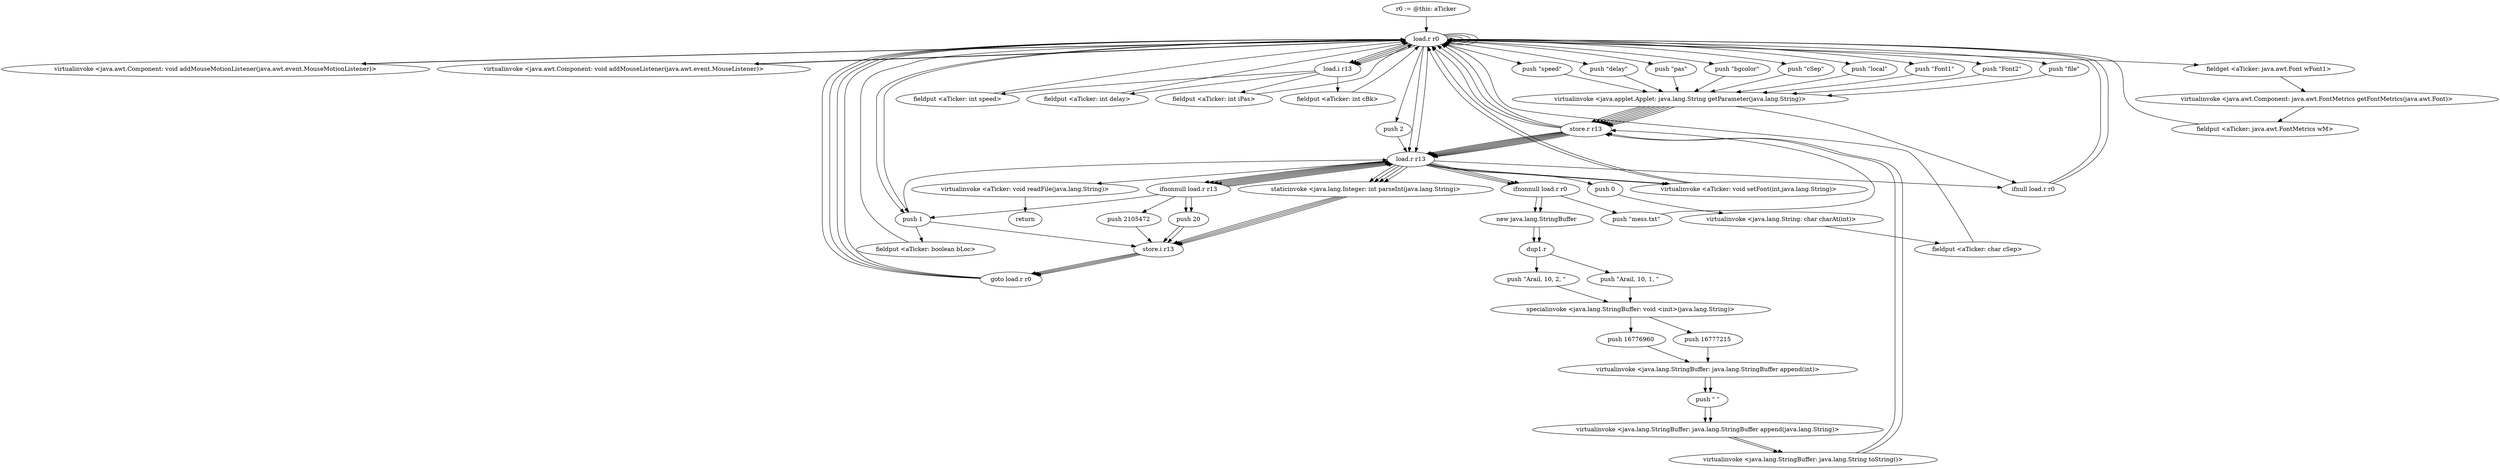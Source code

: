 digraph "" {
    "r0 := @this: aTicker"
    "load.r r0"
    "r0 := @this: aTicker"->"load.r r0";
    "load.r r0"->"load.r r0";
    "virtualinvoke <java.awt.Component: void addMouseMotionListener(java.awt.event.MouseMotionListener)>"
    "load.r r0"->"virtualinvoke <java.awt.Component: void addMouseMotionListener(java.awt.event.MouseMotionListener)>";
    "virtualinvoke <java.awt.Component: void addMouseMotionListener(java.awt.event.MouseMotionListener)>"->"load.r r0";
    "load.r r0"->"load.r r0";
    "virtualinvoke <java.awt.Component: void addMouseListener(java.awt.event.MouseListener)>"
    "load.r r0"->"virtualinvoke <java.awt.Component: void addMouseListener(java.awt.event.MouseListener)>";
    "virtualinvoke <java.awt.Component: void addMouseListener(java.awt.event.MouseListener)>"->"load.r r0";
    "push \"speed\""
    "load.r r0"->"push \"speed\"";
    "virtualinvoke <java.applet.Applet: java.lang.String getParameter(java.lang.String)>"
    "push \"speed\""->"virtualinvoke <java.applet.Applet: java.lang.String getParameter(java.lang.String)>";
    "store.r r13"
    "virtualinvoke <java.applet.Applet: java.lang.String getParameter(java.lang.String)>"->"store.r r13";
    "load.r r13"
    "store.r r13"->"load.r r13";
    "ifnonnull load.r r13"
    "load.r r13"->"ifnonnull load.r r13";
    "push 1"
    "ifnonnull load.r r13"->"push 1";
    "store.i r13"
    "push 1"->"store.i r13";
    "goto load.r r0"
    "store.i r13"->"goto load.r r0";
    "goto load.r r0"->"load.r r0";
    "load.i r13"
    "load.r r0"->"load.i r13";
    "fieldput <aTicker: int speed>"
    "load.i r13"->"fieldput <aTicker: int speed>";
    "fieldput <aTicker: int speed>"->"load.r r0";
    "push \"delay\""
    "load.r r0"->"push \"delay\"";
    "push \"delay\""->"virtualinvoke <java.applet.Applet: java.lang.String getParameter(java.lang.String)>";
    "virtualinvoke <java.applet.Applet: java.lang.String getParameter(java.lang.String)>"->"store.r r13";
    "store.r r13"->"load.r r13";
    "load.r r13"->"ifnonnull load.r r13";
    "push 20"
    "ifnonnull load.r r13"->"push 20";
    "push 20"->"store.i r13";
    "store.i r13"->"goto load.r r0";
    "goto load.r r0"->"load.r r0";
    "load.r r0"->"load.i r13";
    "fieldput <aTicker: int delay>"
    "load.i r13"->"fieldput <aTicker: int delay>";
    "fieldput <aTicker: int delay>"->"load.r r0";
    "push \"pas\""
    "load.r r0"->"push \"pas\"";
    "push \"pas\""->"virtualinvoke <java.applet.Applet: java.lang.String getParameter(java.lang.String)>";
    "virtualinvoke <java.applet.Applet: java.lang.String getParameter(java.lang.String)>"->"store.r r13";
    "store.r r13"->"load.r r13";
    "load.r r13"->"ifnonnull load.r r13";
    "ifnonnull load.r r13"->"push 20";
    "push 20"->"store.i r13";
    "store.i r13"->"goto load.r r0";
    "goto load.r r0"->"load.r r0";
    "load.r r0"->"load.i r13";
    "fieldput <aTicker: int iPas>"
    "load.i r13"->"fieldput <aTicker: int iPas>";
    "fieldput <aTicker: int iPas>"->"load.r r0";
    "push \"bgcolor\""
    "load.r r0"->"push \"bgcolor\"";
    "push \"bgcolor\""->"virtualinvoke <java.applet.Applet: java.lang.String getParameter(java.lang.String)>";
    "virtualinvoke <java.applet.Applet: java.lang.String getParameter(java.lang.String)>"->"store.r r13";
    "store.r r13"->"load.r r13";
    "load.r r13"->"ifnonnull load.r r13";
    "push 2105472"
    "ifnonnull load.r r13"->"push 2105472";
    "push 2105472"->"store.i r13";
    "store.i r13"->"goto load.r r0";
    "goto load.r r0"->"load.r r0";
    "load.r r0"->"load.i r13";
    "fieldput <aTicker: int cBk>"
    "load.i r13"->"fieldput <aTicker: int cBk>";
    "fieldput <aTicker: int cBk>"->"load.r r0";
    "push \"cSep\""
    "load.r r0"->"push \"cSep\"";
    "push \"cSep\""->"virtualinvoke <java.applet.Applet: java.lang.String getParameter(java.lang.String)>";
    "virtualinvoke <java.applet.Applet: java.lang.String getParameter(java.lang.String)>"->"store.r r13";
    "store.r r13"->"load.r r13";
    "ifnull load.r r0"
    "load.r r13"->"ifnull load.r r0";
    "ifnull load.r r0"->"load.r r0";
    "load.r r0"->"load.r r13";
    "push 0"
    "load.r r13"->"push 0";
    "virtualinvoke <java.lang.String: char charAt(int)>"
    "push 0"->"virtualinvoke <java.lang.String: char charAt(int)>";
    "fieldput <aTicker: char cSep>"
    "virtualinvoke <java.lang.String: char charAt(int)>"->"fieldput <aTicker: char cSep>";
    "fieldput <aTicker: char cSep>"->"load.r r0";
    "push \"local\""
    "load.r r0"->"push \"local\"";
    "push \"local\""->"virtualinvoke <java.applet.Applet: java.lang.String getParameter(java.lang.String)>";
    "virtualinvoke <java.applet.Applet: java.lang.String getParameter(java.lang.String)>"->"ifnull load.r r0";
    "ifnull load.r r0"->"load.r r0";
    "load.r r0"->"push 1";
    "fieldput <aTicker: boolean bLoc>"
    "push 1"->"fieldput <aTicker: boolean bLoc>";
    "fieldput <aTicker: boolean bLoc>"->"load.r r0";
    "push \"Font1\""
    "load.r r0"->"push \"Font1\"";
    "push \"Font1\""->"virtualinvoke <java.applet.Applet: java.lang.String getParameter(java.lang.String)>";
    "virtualinvoke <java.applet.Applet: java.lang.String getParameter(java.lang.String)>"->"store.r r13";
    "store.r r13"->"load.r r13";
    "ifnonnull load.r r0"
    "load.r r13"->"ifnonnull load.r r0";
    "new java.lang.StringBuffer"
    "ifnonnull load.r r0"->"new java.lang.StringBuffer";
    "dup1.r"
    "new java.lang.StringBuffer"->"dup1.r";
    "push \"Arail, 10, 1, \""
    "dup1.r"->"push \"Arail, 10, 1, \"";
    "specialinvoke <java.lang.StringBuffer: void <init>(java.lang.String)>"
    "push \"Arail, 10, 1, \""->"specialinvoke <java.lang.StringBuffer: void <init>(java.lang.String)>";
    "push 16777215"
    "specialinvoke <java.lang.StringBuffer: void <init>(java.lang.String)>"->"push 16777215";
    "virtualinvoke <java.lang.StringBuffer: java.lang.StringBuffer append(int)>"
    "push 16777215"->"virtualinvoke <java.lang.StringBuffer: java.lang.StringBuffer append(int)>";
    "push \" \""
    "virtualinvoke <java.lang.StringBuffer: java.lang.StringBuffer append(int)>"->"push \" \"";
    "virtualinvoke <java.lang.StringBuffer: java.lang.StringBuffer append(java.lang.String)>"
    "push \" \""->"virtualinvoke <java.lang.StringBuffer: java.lang.StringBuffer append(java.lang.String)>";
    "virtualinvoke <java.lang.StringBuffer: java.lang.String toString()>"
    "virtualinvoke <java.lang.StringBuffer: java.lang.StringBuffer append(java.lang.String)>"->"virtualinvoke <java.lang.StringBuffer: java.lang.String toString()>";
    "virtualinvoke <java.lang.StringBuffer: java.lang.String toString()>"->"store.r r13";
    "store.r r13"->"load.r r0";
    "load.r r0"->"push 1";
    "push 1"->"load.r r13";
    "virtualinvoke <aTicker: void setFont(int,java.lang.String)>"
    "load.r r13"->"virtualinvoke <aTicker: void setFont(int,java.lang.String)>";
    "virtualinvoke <aTicker: void setFont(int,java.lang.String)>"->"load.r r0";
    "push \"Font2\""
    "load.r r0"->"push \"Font2\"";
    "push \"Font2\""->"virtualinvoke <java.applet.Applet: java.lang.String getParameter(java.lang.String)>";
    "virtualinvoke <java.applet.Applet: java.lang.String getParameter(java.lang.String)>"->"store.r r13";
    "store.r r13"->"load.r r13";
    "load.r r13"->"ifnonnull load.r r0";
    "ifnonnull load.r r0"->"new java.lang.StringBuffer";
    "new java.lang.StringBuffer"->"dup1.r";
    "push \"Arail, 10, 2, \""
    "dup1.r"->"push \"Arail, 10, 2, \"";
    "push \"Arail, 10, 2, \""->"specialinvoke <java.lang.StringBuffer: void <init>(java.lang.String)>";
    "push 16776960"
    "specialinvoke <java.lang.StringBuffer: void <init>(java.lang.String)>"->"push 16776960";
    "push 16776960"->"virtualinvoke <java.lang.StringBuffer: java.lang.StringBuffer append(int)>";
    "virtualinvoke <java.lang.StringBuffer: java.lang.StringBuffer append(int)>"->"push \" \"";
    "push \" \""->"virtualinvoke <java.lang.StringBuffer: java.lang.StringBuffer append(java.lang.String)>";
    "virtualinvoke <java.lang.StringBuffer: java.lang.StringBuffer append(java.lang.String)>"->"virtualinvoke <java.lang.StringBuffer: java.lang.String toString()>";
    "virtualinvoke <java.lang.StringBuffer: java.lang.String toString()>"->"store.r r13";
    "store.r r13"->"load.r r0";
    "push 2"
    "load.r r0"->"push 2";
    "push 2"->"load.r r13";
    "load.r r13"->"virtualinvoke <aTicker: void setFont(int,java.lang.String)>";
    "virtualinvoke <aTicker: void setFont(int,java.lang.String)>"->"load.r r0";
    "push \"file\""
    "load.r r0"->"push \"file\"";
    "push \"file\""->"virtualinvoke <java.applet.Applet: java.lang.String getParameter(java.lang.String)>";
    "virtualinvoke <java.applet.Applet: java.lang.String getParameter(java.lang.String)>"->"store.r r13";
    "store.r r13"->"load.r r13";
    "load.r r13"->"ifnonnull load.r r0";
    "push \"mess.txt\""
    "ifnonnull load.r r0"->"push \"mess.txt\"";
    "push \"mess.txt\""->"store.r r13";
    "store.r r13"->"load.r r0";
    "load.r r0"->"load.r r0";
    "load.r r0"->"load.r r0";
    "fieldget <aTicker: java.awt.Font wFont1>"
    "load.r r0"->"fieldget <aTicker: java.awt.Font wFont1>";
    "virtualinvoke <java.awt.Component: java.awt.FontMetrics getFontMetrics(java.awt.Font)>"
    "fieldget <aTicker: java.awt.Font wFont1>"->"virtualinvoke <java.awt.Component: java.awt.FontMetrics getFontMetrics(java.awt.Font)>";
    "fieldput <aTicker: java.awt.FontMetrics wM>"
    "virtualinvoke <java.awt.Component: java.awt.FontMetrics getFontMetrics(java.awt.Font)>"->"fieldput <aTicker: java.awt.FontMetrics wM>";
    "fieldput <aTicker: java.awt.FontMetrics wM>"->"load.r r0";
    "load.r r0"->"load.r r13";
    "virtualinvoke <aTicker: void readFile(java.lang.String)>"
    "load.r r13"->"virtualinvoke <aTicker: void readFile(java.lang.String)>";
    "return"
    "virtualinvoke <aTicker: void readFile(java.lang.String)>"->"return";
    "ifnonnull load.r r13"->"load.r r13";
    "staticinvoke <java.lang.Integer: int parseInt(java.lang.String)>"
    "load.r r13"->"staticinvoke <java.lang.Integer: int parseInt(java.lang.String)>";
    "staticinvoke <java.lang.Integer: int parseInt(java.lang.String)>"->"store.i r13";
    "ifnonnull load.r r13"->"load.r r13";
    "load.r r13"->"staticinvoke <java.lang.Integer: int parseInt(java.lang.String)>";
    "staticinvoke <java.lang.Integer: int parseInt(java.lang.String)>"->"store.i r13";
    "ifnonnull load.r r13"->"load.r r13";
    "load.r r13"->"staticinvoke <java.lang.Integer: int parseInt(java.lang.String)>";
    "staticinvoke <java.lang.Integer: int parseInt(java.lang.String)>"->"store.i r13";
    "ifnonnull load.r r13"->"load.r r13";
    "load.r r13"->"staticinvoke <java.lang.Integer: int parseInt(java.lang.String)>";
    "staticinvoke <java.lang.Integer: int parseInt(java.lang.String)>"->"store.i r13";
}
